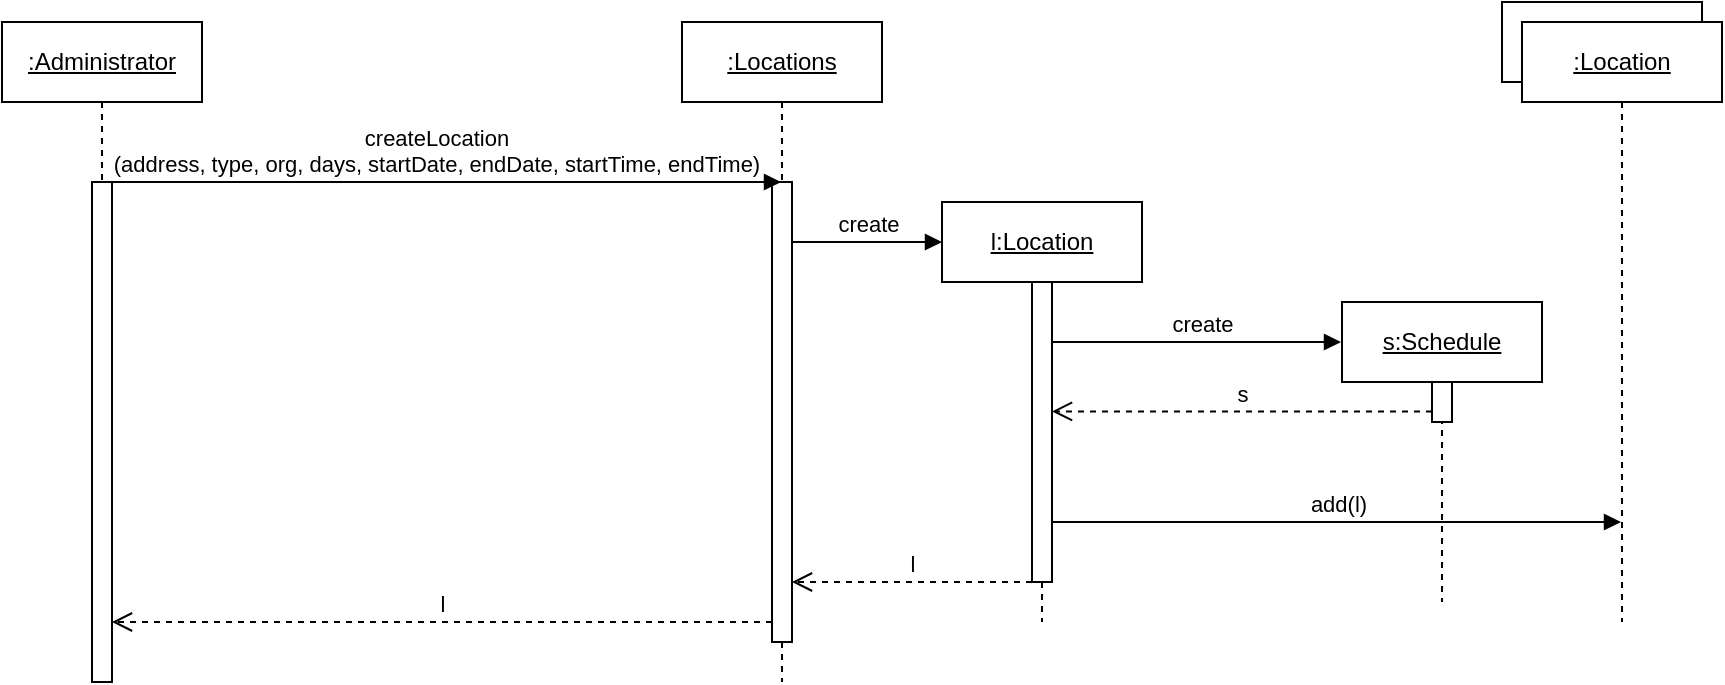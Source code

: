<mxfile version="24.8.2">
  <diagram name="Page-1" id="kTZ-6qrucipvvWe-_ZDl">
    <mxGraphModel dx="937" dy="566" grid="1" gridSize="10" guides="1" tooltips="1" connect="1" arrows="1" fold="1" page="1" pageScale="1" pageWidth="1169" pageHeight="827" math="0" shadow="0">
      <root>
        <mxCell id="0" />
        <mxCell id="1" parent="0" />
        <mxCell id="nJ3qWeeRsSbcDCOU0zXz-1" value="" style="rounded=0;whiteSpace=wrap;html=1;" vertex="1" parent="1">
          <mxGeometry x="880" y="70" width="100" height="40" as="geometry" />
        </mxCell>
        <mxCell id="nJ3qWeeRsSbcDCOU0zXz-2" value="&lt;u&gt;:Administrator&lt;/u&gt;" style="shape=umlLifeline;perimeter=lifelinePerimeter;whiteSpace=wrap;html=1;container=1;dropTarget=0;collapsible=0;recursiveResize=0;outlineConnect=0;portConstraint=eastwest;newEdgeStyle={&quot;curved&quot;:0,&quot;rounded&quot;:0};" vertex="1" parent="1">
          <mxGeometry x="130" y="80" width="100" height="330" as="geometry" />
        </mxCell>
        <mxCell id="nJ3qWeeRsSbcDCOU0zXz-3" value="" style="html=1;points=[[0,0,0,0,5],[0,1,0,0,-5],[1,0,0,0,5],[1,1,0,0,-5]];perimeter=orthogonalPerimeter;outlineConnect=0;targetShapes=umlLifeline;portConstraint=eastwest;newEdgeStyle={&quot;curved&quot;:0,&quot;rounded&quot;:0};" vertex="1" parent="nJ3qWeeRsSbcDCOU0zXz-2">
          <mxGeometry x="45" y="80" width="10" height="250" as="geometry" />
        </mxCell>
        <mxCell id="nJ3qWeeRsSbcDCOU0zXz-4" value="&lt;u&gt;:Locations&lt;/u&gt;" style="shape=umlLifeline;perimeter=lifelinePerimeter;whiteSpace=wrap;html=1;container=1;dropTarget=0;collapsible=0;recursiveResize=0;outlineConnect=0;portConstraint=eastwest;newEdgeStyle={&quot;curved&quot;:0,&quot;rounded&quot;:0};" vertex="1" parent="1">
          <mxGeometry x="470" y="80" width="100" height="330" as="geometry" />
        </mxCell>
        <mxCell id="nJ3qWeeRsSbcDCOU0zXz-5" value="" style="html=1;points=[[0,0,0,0,5],[0,1,0,0,-5],[1,0,0,0,5],[1,1,0,0,-5]];perimeter=orthogonalPerimeter;outlineConnect=0;targetShapes=umlLifeline;portConstraint=eastwest;newEdgeStyle={&quot;curved&quot;:0,&quot;rounded&quot;:0};" vertex="1" parent="nJ3qWeeRsSbcDCOU0zXz-4">
          <mxGeometry x="45" y="80" width="10" height="230" as="geometry" />
        </mxCell>
        <mxCell id="nJ3qWeeRsSbcDCOU0zXz-7" value="createLocation&lt;div&gt;(address, type, org, days, startDate, endDate, startTime, endTime)&lt;/div&gt;" style="html=1;verticalAlign=bottom;endArrow=block;curved=0;rounded=0;" edge="1" parent="1" target="nJ3qWeeRsSbcDCOU0zXz-4">
          <mxGeometry x="-0.019" width="80" relative="1" as="geometry">
            <mxPoint x="179.5" y="160" as="sourcePoint" />
            <mxPoint x="389.5" y="160" as="targetPoint" />
            <mxPoint as="offset" />
          </mxGeometry>
        </mxCell>
        <mxCell id="nJ3qWeeRsSbcDCOU0zXz-8" value="&lt;u&gt;l:Location&lt;/u&gt;" style="shape=umlLifeline;perimeter=lifelinePerimeter;whiteSpace=wrap;html=1;container=1;dropTarget=0;collapsible=0;recursiveResize=0;outlineConnect=0;portConstraint=eastwest;newEdgeStyle={&quot;curved&quot;:0,&quot;rounded&quot;:0};" vertex="1" parent="1">
          <mxGeometry x="600" y="170" width="100" height="210" as="geometry" />
        </mxCell>
        <mxCell id="nJ3qWeeRsSbcDCOU0zXz-9" value="" style="html=1;points=[[0,0,0,0,5],[0,1,0,0,-5],[1,0,0,0,5],[1,1,0,0,-5]];perimeter=orthogonalPerimeter;outlineConnect=0;targetShapes=umlLifeline;portConstraint=eastwest;newEdgeStyle={&quot;curved&quot;:0,&quot;rounded&quot;:0};" vertex="1" parent="nJ3qWeeRsSbcDCOU0zXz-8">
          <mxGeometry x="45" y="40" width="10" height="150" as="geometry" />
        </mxCell>
        <mxCell id="nJ3qWeeRsSbcDCOU0zXz-10" value="create" style="html=1;verticalAlign=bottom;endArrow=block;curved=0;rounded=0;" edge="1" parent="1">
          <mxGeometry width="80" relative="1" as="geometry">
            <mxPoint x="525" y="190" as="sourcePoint" />
            <mxPoint x="600" y="190" as="targetPoint" />
            <mxPoint as="offset" />
          </mxGeometry>
        </mxCell>
        <mxCell id="nJ3qWeeRsSbcDCOU0zXz-11" value="l" style="html=1;verticalAlign=bottom;endArrow=open;dashed=1;endSize=8;curved=0;rounded=0;" edge="1" parent="1">
          <mxGeometry relative="1" as="geometry">
            <mxPoint x="645" y="360" as="sourcePoint" />
            <mxPoint x="525" y="360" as="targetPoint" />
            <Array as="points">
              <mxPoint x="570" y="360" />
            </Array>
          </mxGeometry>
        </mxCell>
        <mxCell id="nJ3qWeeRsSbcDCOU0zXz-12" value="&lt;u&gt;:Location&lt;/u&gt;" style="shape=umlLifeline;perimeter=lifelinePerimeter;whiteSpace=wrap;html=1;container=1;dropTarget=0;collapsible=0;recursiveResize=0;outlineConnect=0;portConstraint=eastwest;newEdgeStyle={&quot;curved&quot;:0,&quot;rounded&quot;:0};" vertex="1" parent="1">
          <mxGeometry x="890" y="80" width="100" height="300" as="geometry" />
        </mxCell>
        <mxCell id="nJ3qWeeRsSbcDCOU0zXz-13" value="create" style="html=1;verticalAlign=bottom;endArrow=block;curved=0;rounded=0;exitX=1;exitY=1;exitDx=0;exitDy=-5;exitPerimeter=0;" edge="1" parent="1">
          <mxGeometry x="0.038" width="80" relative="1" as="geometry">
            <mxPoint x="655" y="240" as="sourcePoint" />
            <mxPoint x="799.5" y="240" as="targetPoint" />
            <mxPoint as="offset" />
          </mxGeometry>
        </mxCell>
        <mxCell id="nJ3qWeeRsSbcDCOU0zXz-14" value="l" style="html=1;verticalAlign=bottom;endArrow=open;dashed=1;endSize=8;curved=0;rounded=0;" edge="1" parent="1" source="nJ3qWeeRsSbcDCOU0zXz-5">
          <mxGeometry relative="1" as="geometry">
            <mxPoint x="385" y="380" as="sourcePoint" />
            <mxPoint x="185" y="380" as="targetPoint" />
            <Array as="points">
              <mxPoint x="310" y="380" />
            </Array>
          </mxGeometry>
        </mxCell>
        <mxCell id="nJ3qWeeRsSbcDCOU0zXz-17" value="&lt;u&gt;s:Schedule&lt;/u&gt;" style="shape=umlLifeline;perimeter=lifelinePerimeter;whiteSpace=wrap;html=1;container=1;dropTarget=0;collapsible=0;recursiveResize=0;outlineConnect=0;portConstraint=eastwest;newEdgeStyle={&quot;curved&quot;:0,&quot;rounded&quot;:0};" vertex="1" parent="1">
          <mxGeometry x="800" y="220" width="100" height="150" as="geometry" />
        </mxCell>
        <mxCell id="nJ3qWeeRsSbcDCOU0zXz-22" value="" style="html=1;points=[[0,0,0,0,5],[0,1,0,0,-5],[1,0,0,0,5],[1,1,0,0,-5]];perimeter=orthogonalPerimeter;outlineConnect=0;targetShapes=umlLifeline;portConstraint=eastwest;newEdgeStyle={&quot;curved&quot;:0,&quot;rounded&quot;:0};" vertex="1" parent="nJ3qWeeRsSbcDCOU0zXz-17">
          <mxGeometry x="45" y="40" width="10" height="20" as="geometry" />
        </mxCell>
        <mxCell id="nJ3qWeeRsSbcDCOU0zXz-21" value="add(l)" style="html=1;verticalAlign=bottom;endArrow=block;curved=0;rounded=0;" edge="1" parent="1">
          <mxGeometry x="-0.0" width="80" relative="1" as="geometry">
            <mxPoint x="655" y="330" as="sourcePoint" />
            <mxPoint x="939.5" y="330" as="targetPoint" />
            <mxPoint as="offset" />
          </mxGeometry>
        </mxCell>
        <mxCell id="nJ3qWeeRsSbcDCOU0zXz-23" value="s" style="html=1;verticalAlign=bottom;endArrow=open;dashed=1;endSize=8;curved=0;rounded=0;" edge="1" parent="1" source="nJ3qWeeRsSbcDCOU0zXz-22">
          <mxGeometry relative="1" as="geometry">
            <mxPoint x="840" y="274.71" as="sourcePoint" />
            <mxPoint x="655.0" y="274.71" as="targetPoint" />
            <Array as="points" />
          </mxGeometry>
        </mxCell>
      </root>
    </mxGraphModel>
  </diagram>
</mxfile>
